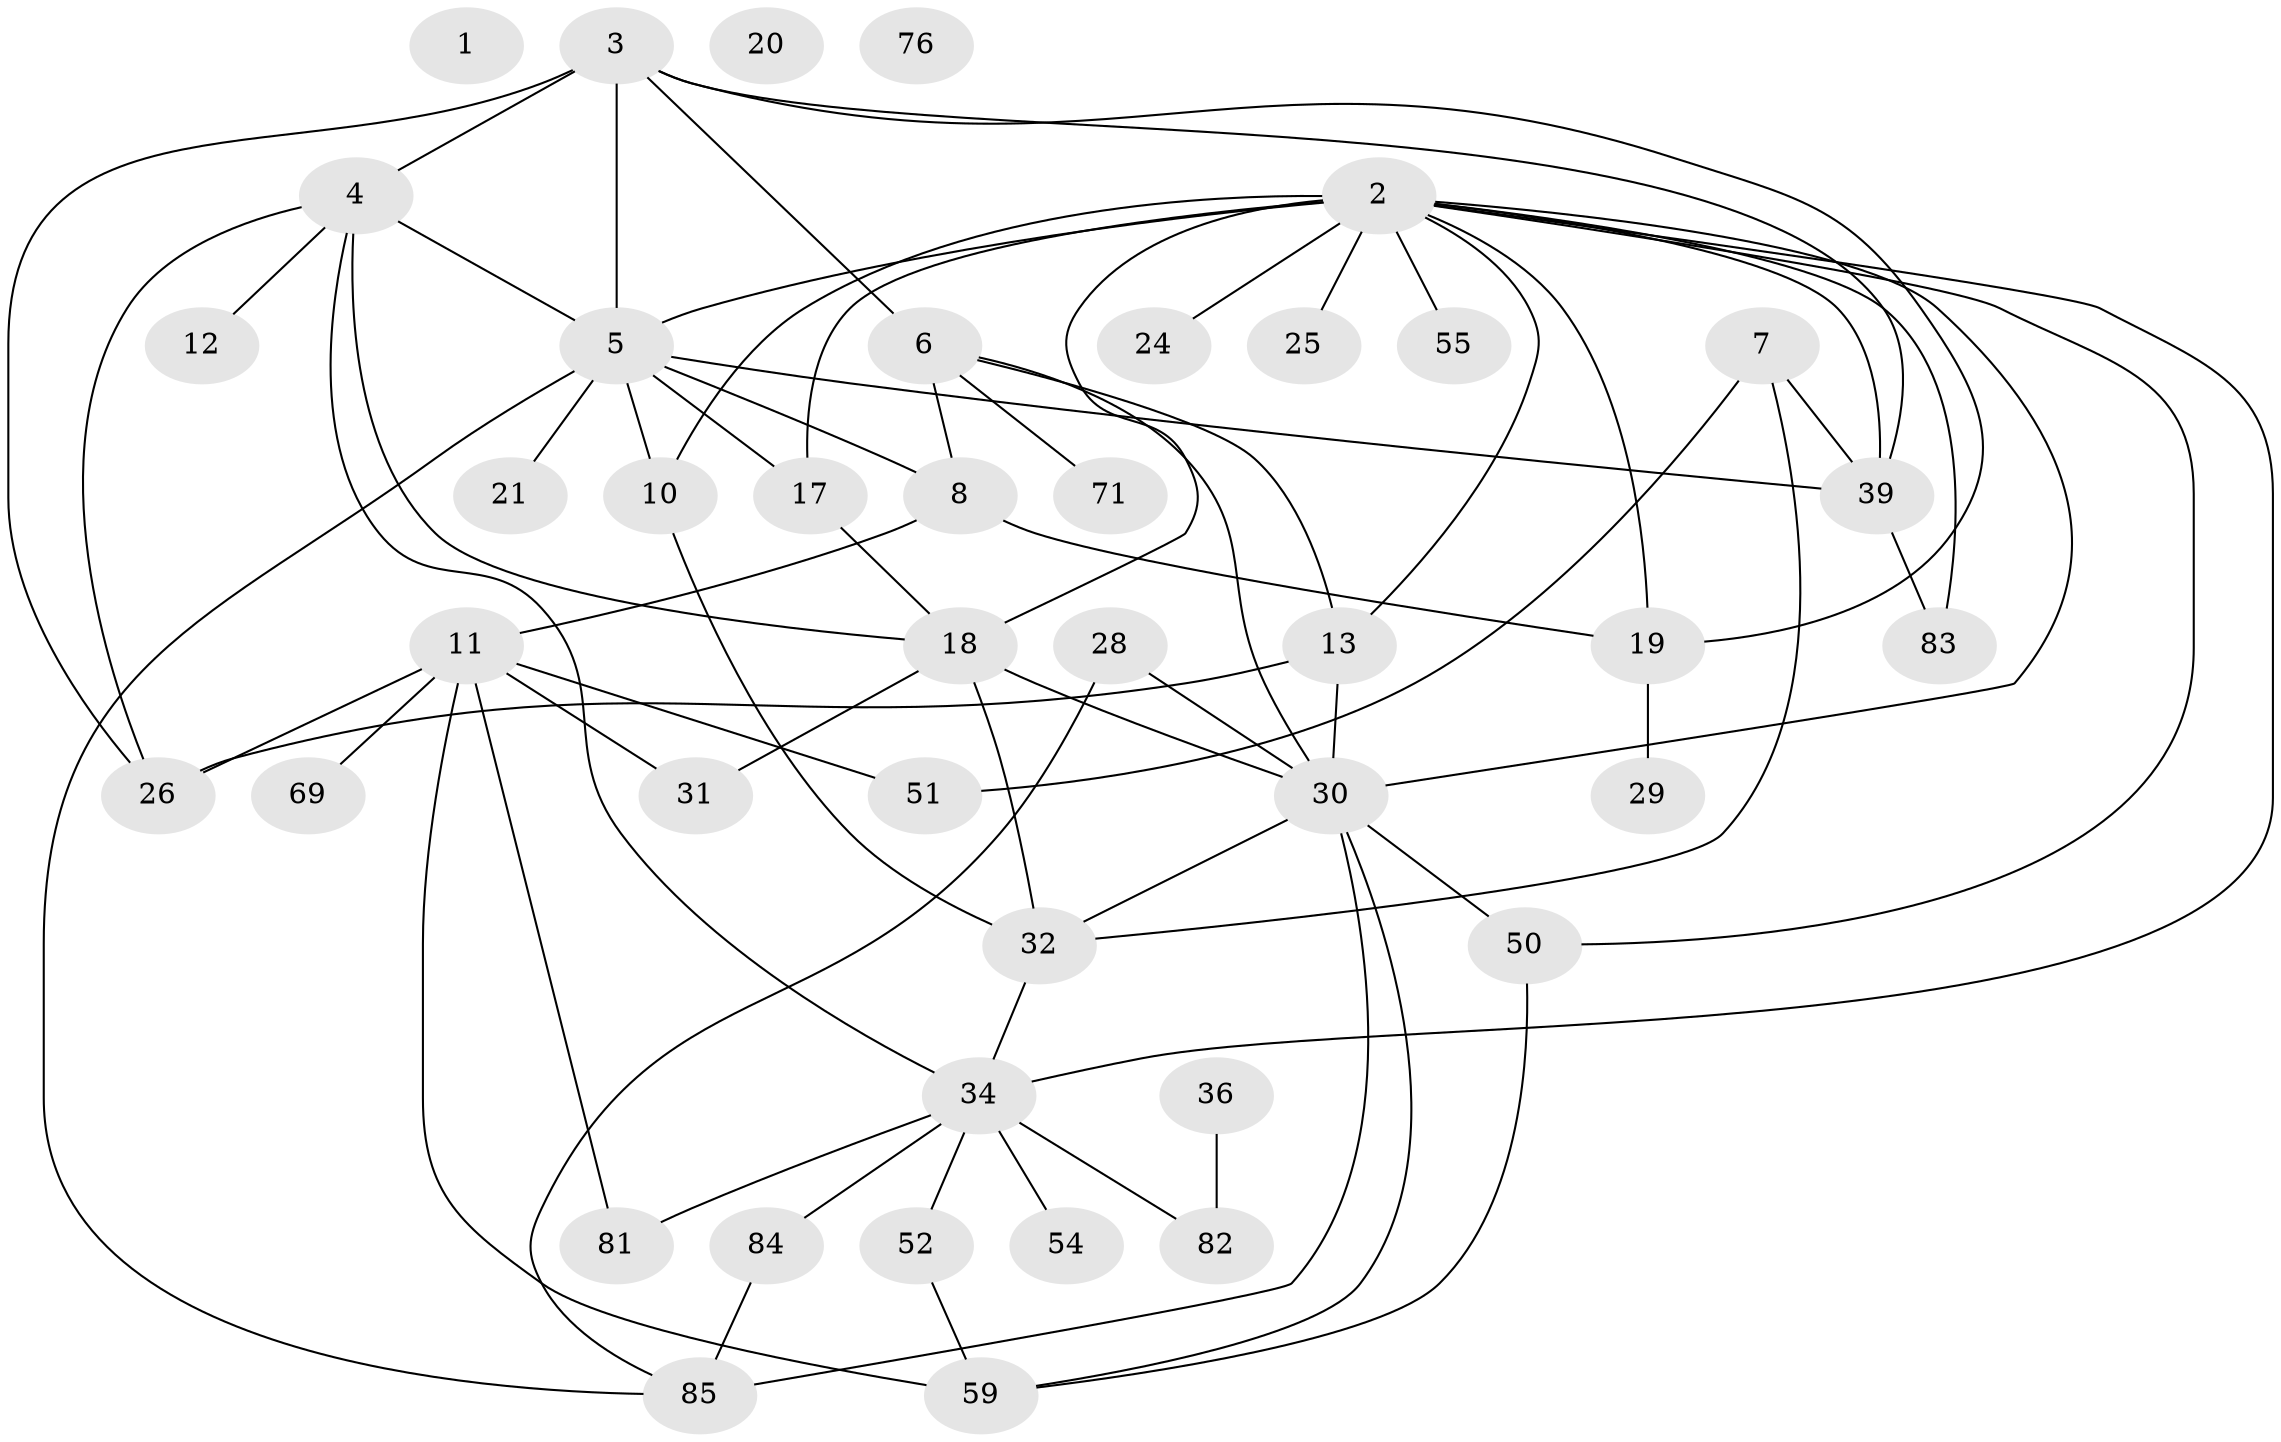 // original degree distribution, {0: 0.03529411764705882, 4: 0.18823529411764706, 2: 0.25882352941176473, 5: 0.11764705882352941, 1: 0.1411764705882353, 3: 0.2, 8: 0.011764705882352941, 6: 0.03529411764705882, 7: 0.011764705882352941}
// Generated by graph-tools (version 1.1) at 2025/13/03/09/25 04:13:14]
// undirected, 42 vertices, 71 edges
graph export_dot {
graph [start="1"]
  node [color=gray90,style=filled];
  1;
  2 [super="+14+23+70+75"];
  3 [super="+35+66"];
  4 [super="+15+58+63+77+79"];
  5 [super="+9+73"];
  6 [super="+57+80"];
  7 [super="+62"];
  8 [super="+65"];
  10 [super="+37"];
  11 [super="+16+48+56"];
  12;
  13 [super="+78"];
  17 [super="+27+38"];
  18 [super="+33+45+46+74"];
  19 [super="+22+40"];
  20;
  21;
  24;
  25;
  26 [super="+68"];
  28 [super="+60+72"];
  29;
  30 [super="+44+53+61"];
  31;
  32 [super="+42+47"];
  34 [super="+49+67"];
  36 [super="+41"];
  39 [super="+43"];
  50 [super="+64"];
  51;
  52;
  54;
  55;
  59;
  69;
  71;
  76;
  81;
  82;
  83;
  84;
  85;
  2 -- 50;
  2 -- 83;
  2 -- 34;
  2 -- 13 [weight=2];
  2 -- 25 [weight=2];
  2 -- 30;
  2 -- 55;
  2 -- 39;
  2 -- 24;
  2 -- 5 [weight=2];
  2 -- 10;
  2 -- 17;
  2 -- 18 [weight=2];
  2 -- 19;
  3 -- 19;
  3 -- 26;
  3 -- 4 [weight=2];
  3 -- 5;
  3 -- 6;
  3 -- 39;
  4 -- 12 [weight=2];
  4 -- 5;
  4 -- 18;
  4 -- 26;
  4 -- 34;
  5 -- 21;
  5 -- 85;
  5 -- 8;
  5 -- 10;
  5 -- 17;
  5 -- 39;
  6 -- 8;
  6 -- 30;
  6 -- 13;
  6 -- 71;
  7 -- 32;
  7 -- 51;
  7 -- 39;
  8 -- 11;
  8 -- 19;
  10 -- 32;
  11 -- 51;
  11 -- 69;
  11 -- 31;
  11 -- 81;
  11 -- 59;
  11 -- 26;
  13 -- 26 [weight=2];
  13 -- 30;
  17 -- 18 [weight=2];
  18 -- 32 [weight=3];
  18 -- 31;
  18 -- 30;
  19 -- 29;
  28 -- 85;
  28 -- 30;
  30 -- 85;
  30 -- 59;
  30 -- 32;
  30 -- 50;
  32 -- 34;
  34 -- 81;
  34 -- 52;
  34 -- 82;
  34 -- 84;
  34 -- 54;
  36 -- 82;
  39 -- 83;
  50 -- 59;
  52 -- 59;
  84 -- 85;
}
